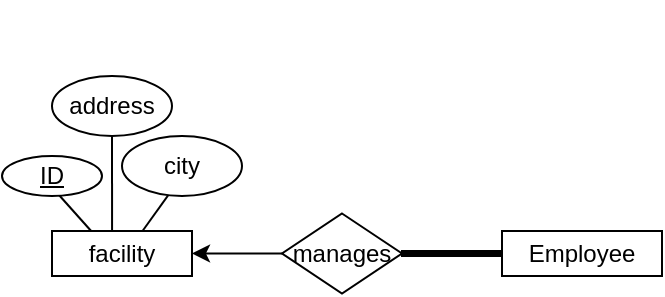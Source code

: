 <mxfile version="22.1.21" type="github">
  <diagram id="R2lEEEUBdFMjLlhIrx00" name="Page-1">
    <mxGraphModel dx="751" dy="1802" grid="1" gridSize="10" guides="1" tooltips="1" connect="1" arrows="1" fold="1" page="1" pageScale="1" pageWidth="850" pageHeight="1100" math="0" shadow="0" extFonts="Permanent Marker^https://fonts.googleapis.com/css?family=Permanent+Marker">
      <root>
        <mxCell id="0" />
        <mxCell id="1" parent="0" />
        <mxCell id="YEW_lpGFMfUZtuyLqXXi-4" style="rounded=0;orthogonalLoop=1;jettySize=auto;html=1;elbow=vertical;exitX=0.286;exitY=0.022;exitDx=0;exitDy=0;exitPerimeter=0;" edge="1" parent="1" source="YEW_lpGFMfUZtuyLqXXi-46">
          <mxGeometry relative="1" as="geometry">
            <mxPoint x="50" y="-790" as="targetPoint" />
            <mxPoint x="73" y="-762" as="sourcePoint" />
          </mxGeometry>
        </mxCell>
        <mxCell id="YEW_lpGFMfUZtuyLqXXi-7" style="edgeStyle=none;rounded=0;orthogonalLoop=1;jettySize=auto;html=1;exitX=0.75;exitY=0;exitDx=0;exitDy=0;" edge="1" parent="1">
          <mxGeometry relative="1" as="geometry">
            <mxPoint x="290" y="-870" as="sourcePoint" />
            <mxPoint x="290" y="-870" as="targetPoint" />
          </mxGeometry>
        </mxCell>
        <mxCell id="YEW_lpGFMfUZtuyLqXXi-17" style="edgeStyle=none;rounded=0;orthogonalLoop=1;jettySize=auto;html=1;exitX=0.429;exitY=0.111;exitDx=0;exitDy=0;exitPerimeter=0;" edge="1" parent="1" source="YEW_lpGFMfUZtuyLqXXi-46">
          <mxGeometry relative="1" as="geometry">
            <mxPoint x="85" y="-820" as="targetPoint" />
            <mxPoint x="90" y="-762.5" as="sourcePoint" />
          </mxGeometry>
        </mxCell>
        <mxCell id="YEW_lpGFMfUZtuyLqXXi-18" style="edgeStyle=none;rounded=0;orthogonalLoop=1;jettySize=auto;html=1;exitX=0.635;exitY=0.051;exitDx=0;exitDy=0;exitPerimeter=0;" edge="1" parent="1" source="YEW_lpGFMfUZtuyLqXXi-46">
          <mxGeometry relative="1" as="geometry">
            <mxPoint x="120" y="-790" as="targetPoint" />
            <mxPoint x="107.5" y="-762.5" as="sourcePoint" />
          </mxGeometry>
        </mxCell>
        <mxCell id="YEW_lpGFMfUZtuyLqXXi-9" style="edgeStyle=none;rounded=0;orthogonalLoop=1;jettySize=auto;html=1;exitX=0.5;exitY=0;exitDx=0;exitDy=0;" edge="1" parent="1">
          <mxGeometry relative="1" as="geometry">
            <mxPoint x="260" y="-870" as="sourcePoint" />
            <mxPoint x="260" y="-870" as="targetPoint" />
          </mxGeometry>
        </mxCell>
        <mxCell id="YEW_lpGFMfUZtuyLqXXi-10" value="&lt;u&gt;ID&lt;/u&gt;" style="ellipse;whiteSpace=wrap;html=1;" vertex="1" parent="1">
          <mxGeometry x="30" y="-800" width="50" height="20" as="geometry" />
        </mxCell>
        <mxCell id="YEW_lpGFMfUZtuyLqXXi-15" style="edgeStyle=none;rounded=0;orthogonalLoop=1;jettySize=auto;html=1;entryX=1;entryY=0.5;entryDx=0;entryDy=0;" edge="1" parent="1" source="YEW_lpGFMfUZtuyLqXXi-10" target="YEW_lpGFMfUZtuyLqXXi-10">
          <mxGeometry relative="1" as="geometry" />
        </mxCell>
        <mxCell id="YEW_lpGFMfUZtuyLqXXi-19" value="city" style="ellipse;whiteSpace=wrap;html=1;" vertex="1" parent="1">
          <mxGeometry x="90" y="-810" width="60" height="30" as="geometry" />
        </mxCell>
        <mxCell id="YEW_lpGFMfUZtuyLqXXi-20" value="address" style="ellipse;whiteSpace=wrap;html=1;" vertex="1" parent="1">
          <mxGeometry x="55" y="-840" width="60" height="30" as="geometry" />
        </mxCell>
        <mxCell id="YEW_lpGFMfUZtuyLqXXi-25" value="" style="whiteSpace=fill;html=1;fillColor=#000000;strokeColor=#000000;" vertex="1" parent="1">
          <mxGeometry x="230" y="-752.5" width="50" height="2.5" as="geometry" />
        </mxCell>
        <mxCell id="YEW_lpGFMfUZtuyLqXXi-30" style="edgeStyle=none;rounded=0;orthogonalLoop=1;jettySize=auto;html=1;exitX=0.5;exitY=0;exitDx=0;exitDy=0;" edge="1" parent="1" source="YEW_lpGFMfUZtuyLqXXi-25" target="YEW_lpGFMfUZtuyLqXXi-25">
          <mxGeometry relative="1" as="geometry" />
        </mxCell>
        <mxCell id="YEW_lpGFMfUZtuyLqXXi-31" value="Employee" style="whiteSpace=wrap;html=1;" vertex="1" parent="1">
          <mxGeometry x="280" y="-762.5" width="80" height="22.5" as="geometry" />
        </mxCell>
        <mxCell id="YEW_lpGFMfUZtuyLqXXi-35" style="edgeStyle=none;rounded=0;orthogonalLoop=1;jettySize=auto;html=1;exitX=1;exitY=0.5;exitDx=0;exitDy=0;" edge="1" parent="1" source="YEW_lpGFMfUZtuyLqXXi-23">
          <mxGeometry relative="1" as="geometry">
            <mxPoint x="200" y="-751" as="targetPoint" />
          </mxGeometry>
        </mxCell>
        <mxCell id="YEW_lpGFMfUZtuyLqXXi-45" style="edgeStyle=none;rounded=0;orthogonalLoop=1;jettySize=auto;html=1;exitX=0;exitY=0.5;exitDx=0;exitDy=0;entryX=1;entryY=0.5;entryDx=0;entryDy=0;" edge="1" parent="1" source="YEW_lpGFMfUZtuyLqXXi-23" target="YEW_lpGFMfUZtuyLqXXi-46">
          <mxGeometry relative="1" as="geometry">
            <mxPoint x="140" y="-751" as="targetPoint" />
          </mxGeometry>
        </mxCell>
        <mxCell id="YEW_lpGFMfUZtuyLqXXi-23" value="manages" style="rhombus;whiteSpace=wrap;html=1;" vertex="1" parent="1">
          <mxGeometry x="170" y="-771.25" width="60" height="40" as="geometry" />
        </mxCell>
        <mxCell id="YEW_lpGFMfUZtuyLqXXi-46" value="facility" style="whiteSpace=wrap;html=1;" vertex="1" parent="1">
          <mxGeometry x="55" y="-762.5" width="70" height="22.5" as="geometry" />
        </mxCell>
      </root>
    </mxGraphModel>
  </diagram>
</mxfile>

